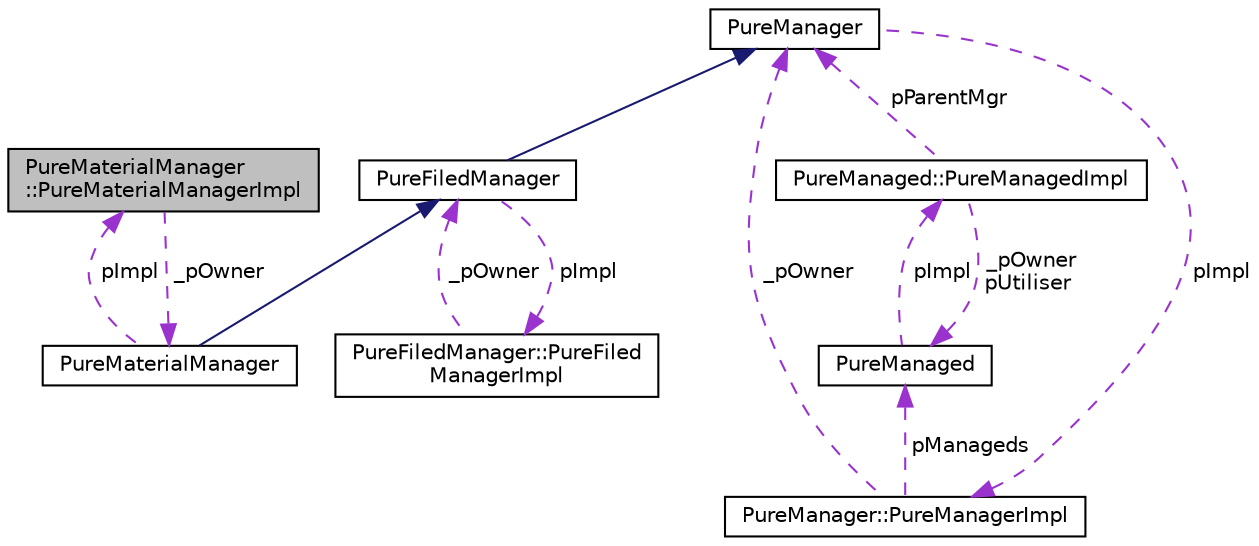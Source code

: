 digraph "PureMaterialManager::PureMaterialManagerImpl"
{
 // LATEX_PDF_SIZE
  edge [fontname="Helvetica",fontsize="10",labelfontname="Helvetica",labelfontsize="10"];
  node [fontname="Helvetica",fontsize="10",shape=record];
  Node1 [label="PureMaterialManager\l::PureMaterialManagerImpl",height=0.2,width=0.4,color="black", fillcolor="grey75", style="filled", fontcolor="black",tooltip=" "];
  Node2 -> Node1 [dir="back",color="darkorchid3",fontsize="10",style="dashed",label=" _pOwner" ,fontname="Helvetica"];
  Node2 [label="PureMaterialManager",height=0.2,width=0.4,color="black", fillcolor="white", style="filled",URL="$class_pure_material_manager.html",tooltip="Material manager class."];
  Node3 -> Node2 [dir="back",color="midnightblue",fontsize="10",style="solid",fontname="Helvetica"];
  Node3 [label="PureFiledManager",height=0.2,width=0.4,color="black", fillcolor="white", style="filled",URL="$class_pure_filed_manager.html",tooltip="Manager loading from / saving to a file."];
  Node4 -> Node3 [dir="back",color="midnightblue",fontsize="10",style="solid",fontname="Helvetica"];
  Node4 [label="PureManager",height=0.2,width=0.4,color="black", fillcolor="white", style="filled",URL="$class_pure_manager.html",tooltip="Ancestor class for manager classes."];
  Node5 -> Node4 [dir="back",color="darkorchid3",fontsize="10",style="dashed",label=" pImpl" ,fontname="Helvetica"];
  Node5 [label="PureManager::PureManagerImpl",height=0.2,width=0.4,color="black", fillcolor="white", style="filled",URL="$class_pure_manager_1_1_pure_manager_impl.html",tooltip=" "];
  Node4 -> Node5 [dir="back",color="darkorchid3",fontsize="10",style="dashed",label=" _pOwner" ,fontname="Helvetica"];
  Node6 -> Node5 [dir="back",color="darkorchid3",fontsize="10",style="dashed",label=" pManageds" ,fontname="Helvetica"];
  Node6 [label="PureManaged",height=0.2,width=0.4,color="black", fillcolor="white", style="filled",URL="$class_pure_managed.html",tooltip="Ancestor class for managed classes."];
  Node7 -> Node6 [dir="back",color="darkorchid3",fontsize="10",style="dashed",label=" pImpl" ,fontname="Helvetica"];
  Node7 [label="PureManaged::PureManagedImpl",height=0.2,width=0.4,color="black", fillcolor="white", style="filled",URL="$class_pure_managed_1_1_pure_managed_impl.html",tooltip=" "];
  Node6 -> Node7 [dir="back",color="darkorchid3",fontsize="10",style="dashed",label=" _pOwner\npUtiliser" ,fontname="Helvetica"];
  Node4 -> Node7 [dir="back",color="darkorchid3",fontsize="10",style="dashed",label=" pParentMgr" ,fontname="Helvetica"];
  Node8 -> Node3 [dir="back",color="darkorchid3",fontsize="10",style="dashed",label=" pImpl" ,fontname="Helvetica"];
  Node8 [label="PureFiledManager::PureFiled\lManagerImpl",height=0.2,width=0.4,color="black", fillcolor="white", style="filled",URL="$class_pure_filed_manager_1_1_pure_filed_manager_impl.html",tooltip=" "];
  Node3 -> Node8 [dir="back",color="darkorchid3",fontsize="10",style="dashed",label=" _pOwner" ,fontname="Helvetica"];
  Node1 -> Node2 [dir="back",color="darkorchid3",fontsize="10",style="dashed",label=" pImpl" ,fontname="Helvetica"];
}
